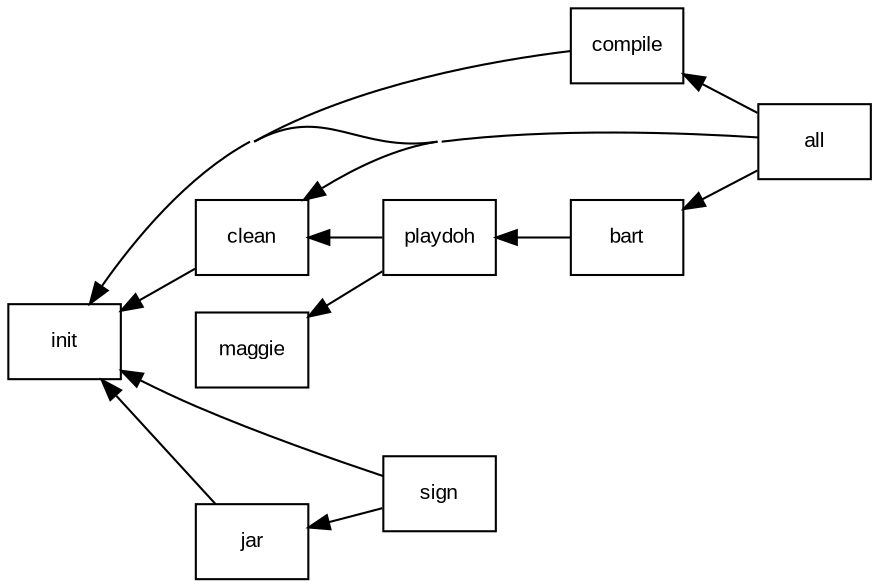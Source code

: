 digraph G {
node [shape=box,fontname="Arial",fontsize="10"];
edge [fontname="Arial",fontsize="8"];
rankdir=RL;

clusterrank=none;
concentrate=true;
	subgraph cluster_0 {
		label="noGroup.xml"
		_Users_douglas_bullard_Documents_JavaStuff_Google_Code_AntScriptVisualizer_Google_newTrunk_unversioned_config_Import_Test_noGroup_TARGET_compile [label="compile" shape=box color=black ];
		_Users_douglas_bullard_Documents_JavaStuff_Google_Code_AntScriptVisualizer_Google_newTrunk_unversioned_config_Import_Test_noGroup_TARGET_init [label="init" shape=box color=black ];
		_Users_douglas_bullard_Documents_JavaStuff_Google_Code_AntScriptVisualizer_Google_newTrunk_unversioned_config_Import_Test_noGroup_TARGET_clean [label="clean" shape=box color=black ];
		_Users_douglas_bullard_Documents_JavaStuff_Google_Code_AntScriptVisualizer_Google_newTrunk_unversioned_config_Import_Test_noGroup_TARGET_all [label="all" shape=box color=black ];
		_Users_douglas_bullard_Documents_JavaStuff_Google_Code_AntScriptVisualizer_Google_newTrunk_unversioned_config_Import_Test_noGroup_TARGET_sign [label="sign" shape=box color=black ];
		_Users_douglas_bullard_Documents_JavaStuff_Google_Code_AntScriptVisualizer_Google_newTrunk_unversioned_config_Import_Test_noGroup_TARGET_jar [label="jar" shape=box color=black ];
	}
	subgraph cluster_1 {
		label="threebuild_importA.xml"
		_Users_douglas_bullard_Documents_JavaStuff_Google_Code_AntScriptVisualizer_Google_newTrunk_unversioned_config_Import_Test_threebuild_importA_TARGET_playdoh [label="playdoh" shape=box color=black ];
	}
	subgraph cluster_2 {
		label="threebuild_importB.xml"
		_Users_douglas_bullard_Documents_JavaStuff_Google_Code_AntScriptVisualizer_Google_newTrunk_unversioned_config_Import_Test_threebuild_importB_TARGET_bart [label="bart" shape=box color=black ];
		_Users_douglas_bullard_Documents_JavaStuff_Google_Code_AntScriptVisualizer_Google_newTrunk_unversioned_config_Import_Test_threebuild_importB_TARGET_maggie [label="maggie" shape=box color=black ];
	}
		_Users_douglas_bullard_Documents_JavaStuff_Google_Code_AntScriptVisualizer_Google_newTrunk_unversioned_config_Import_Test_noGroup_TARGET_all -> _Users_douglas_bullard_Documents_JavaStuff_Google_Code_AntScriptVisualizer_Google_newTrunk_unversioned_config_Import_Test_threebuild_importB_TARGET_bart;
		_Users_douglas_bullard_Documents_JavaStuff_Google_Code_AntScriptVisualizer_Google_newTrunk_unversioned_config_Import_Test_threebuild_importB_TARGET_bart -> _Users_douglas_bullard_Documents_JavaStuff_Google_Code_AntScriptVisualizer_Google_newTrunk_unversioned_config_Import_Test_threebuild_importA_TARGET_playdoh;
		_Users_douglas_bullard_Documents_JavaStuff_Google_Code_AntScriptVisualizer_Google_newTrunk_unversioned_config_Import_Test_noGroup_TARGET_jar -> _Users_douglas_bullard_Documents_JavaStuff_Google_Code_AntScriptVisualizer_Google_newTrunk_unversioned_config_Import_Test_noGroup_TARGET_init;
		_Users_douglas_bullard_Documents_JavaStuff_Google_Code_AntScriptVisualizer_Google_newTrunk_unversioned_config_Import_Test_threebuild_importA_TARGET_playdoh -> _Users_douglas_bullard_Documents_JavaStuff_Google_Code_AntScriptVisualizer_Google_newTrunk_unversioned_config_Import_Test_noGroup_TARGET_clean;
		_Users_douglas_bullard_Documents_JavaStuff_Google_Code_AntScriptVisualizer_Google_newTrunk_unversioned_config_Import_Test_noGroup_TARGET_compile -> _Users_douglas_bullard_Documents_JavaStuff_Google_Code_AntScriptVisualizer_Google_newTrunk_unversioned_config_Import_Test_noGroup_TARGET_init;
		_Users_douglas_bullard_Documents_JavaStuff_Google_Code_AntScriptVisualizer_Google_newTrunk_unversioned_config_Import_Test_noGroup_TARGET_all -> _Users_douglas_bullard_Documents_JavaStuff_Google_Code_AntScriptVisualizer_Google_newTrunk_unversioned_config_Import_Test_noGroup_TARGET_clean;
		_Users_douglas_bullard_Documents_JavaStuff_Google_Code_AntScriptVisualizer_Google_newTrunk_unversioned_config_Import_Test_noGroup_TARGET_clean -> _Users_douglas_bullard_Documents_JavaStuff_Google_Code_AntScriptVisualizer_Google_newTrunk_unversioned_config_Import_Test_noGroup_TARGET_init;
		_Users_douglas_bullard_Documents_JavaStuff_Google_Code_AntScriptVisualizer_Google_newTrunk_unversioned_config_Import_Test_noGroup_TARGET_sign -> _Users_douglas_bullard_Documents_JavaStuff_Google_Code_AntScriptVisualizer_Google_newTrunk_unversioned_config_Import_Test_noGroup_TARGET_jar;
		_Users_douglas_bullard_Documents_JavaStuff_Google_Code_AntScriptVisualizer_Google_newTrunk_unversioned_config_Import_Test_threebuild_importA_TARGET_playdoh -> _Users_douglas_bullard_Documents_JavaStuff_Google_Code_AntScriptVisualizer_Google_newTrunk_unversioned_config_Import_Test_threebuild_importB_TARGET_maggie;
		_Users_douglas_bullard_Documents_JavaStuff_Google_Code_AntScriptVisualizer_Google_newTrunk_unversioned_config_Import_Test_noGroup_TARGET_all -> _Users_douglas_bullard_Documents_JavaStuff_Google_Code_AntScriptVisualizer_Google_newTrunk_unversioned_config_Import_Test_noGroup_TARGET_compile;
		_Users_douglas_bullard_Documents_JavaStuff_Google_Code_AntScriptVisualizer_Google_newTrunk_unversioned_config_Import_Test_noGroup_TARGET_all -> _Users_douglas_bullard_Documents_JavaStuff_Google_Code_AntScriptVisualizer_Google_newTrunk_unversioned_config_Import_Test_noGroup_TARGET_init;
		_Users_douglas_bullard_Documents_JavaStuff_Google_Code_AntScriptVisualizer_Google_newTrunk_unversioned_config_Import_Test_noGroup_TARGET_sign -> _Users_douglas_bullard_Documents_JavaStuff_Google_Code_AntScriptVisualizer_Google_newTrunk_unversioned_config_Import_Test_noGroup_TARGET_init;
}